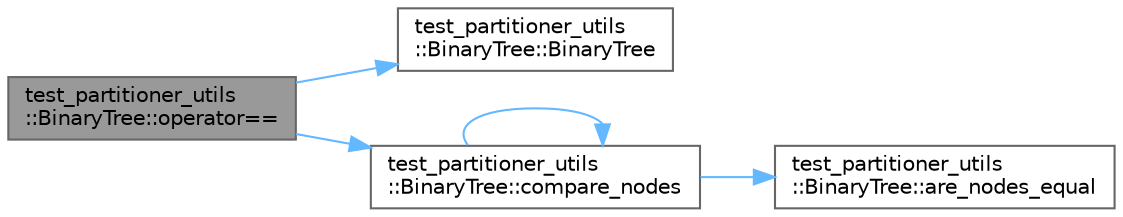 digraph "test_partitioner_utils::BinaryTree::operator=="
{
 // LATEX_PDF_SIZE
  bgcolor="transparent";
  edge [fontname=Helvetica,fontsize=10,labelfontname=Helvetica,labelfontsize=10];
  node [fontname=Helvetica,fontsize=10,shape=box,height=0.2,width=0.4];
  rankdir="LR";
  Node1 [id="Node000001",label="test_partitioner_utils\l::BinaryTree::operator==",height=0.2,width=0.4,color="gray40", fillcolor="grey60", style="filled", fontcolor="black",tooltip=" "];
  Node1 -> Node2 [id="edge5_Node000001_Node000002",color="steelblue1",style="solid",tooltip=" "];
  Node2 [id="Node000002",label="test_partitioner_utils\l::BinaryTree::BinaryTree",height=0.2,width=0.4,color="grey40", fillcolor="white", style="filled",URL="$classtest__partitioner__utils_1_1_binary_tree.html#a2d2355e948b3265fe568def5da541926",tooltip=" "];
  Node1 -> Node3 [id="edge6_Node000001_Node000003",color="steelblue1",style="solid",tooltip=" "];
  Node3 [id="Node000003",label="test_partitioner_utils\l::BinaryTree::compare_nodes",height=0.2,width=0.4,color="grey40", fillcolor="white", style="filled",URL="$classtest__partitioner__utils_1_1_binary_tree.html#aeddb51cb34e383f8025ff855cc3625ef",tooltip=" "];
  Node3 -> Node4 [id="edge7_Node000003_Node000004",color="steelblue1",style="solid",tooltip=" "];
  Node4 [id="Node000004",label="test_partitioner_utils\l::BinaryTree::are_nodes_equal",height=0.2,width=0.4,color="grey40", fillcolor="white", style="filled",URL="$classtest__partitioner__utils_1_1_binary_tree.html#a5c5f4854dfd16813d356de5ddac259e2",tooltip=" "];
  Node3 -> Node3 [id="edge8_Node000003_Node000003",color="steelblue1",style="solid",tooltip=" "];
}
